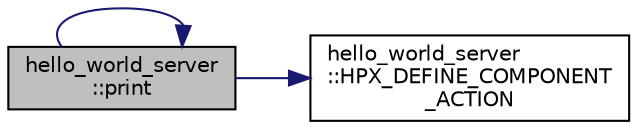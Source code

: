 digraph "hello_world_server::print"
{
  edge [fontname="Helvetica",fontsize="10",labelfontname="Helvetica",labelfontsize="10"];
  node [fontname="Helvetica",fontsize="10",shape=record];
  rankdir="LR";
  Node10 [label="hello_world_server\l::print",height=0.2,width=0.4,color="black", fillcolor="grey75", style="filled", fontcolor="black"];
  Node10 -> Node11 [color="midnightblue",fontsize="10",style="solid",fontname="Helvetica"];
  Node11 [label="hello_world_server\l::HPX_DEFINE_COMPONENT\l_ACTION",height=0.2,width=0.4,color="black", fillcolor="white", style="filled",URL="$df/d51/structhello__world__server.html#a936a5bc1495d47b6919b2b9f986425b1"];
  Node10 -> Node10 [color="midnightblue",fontsize="10",style="solid",fontname="Helvetica"];
}
